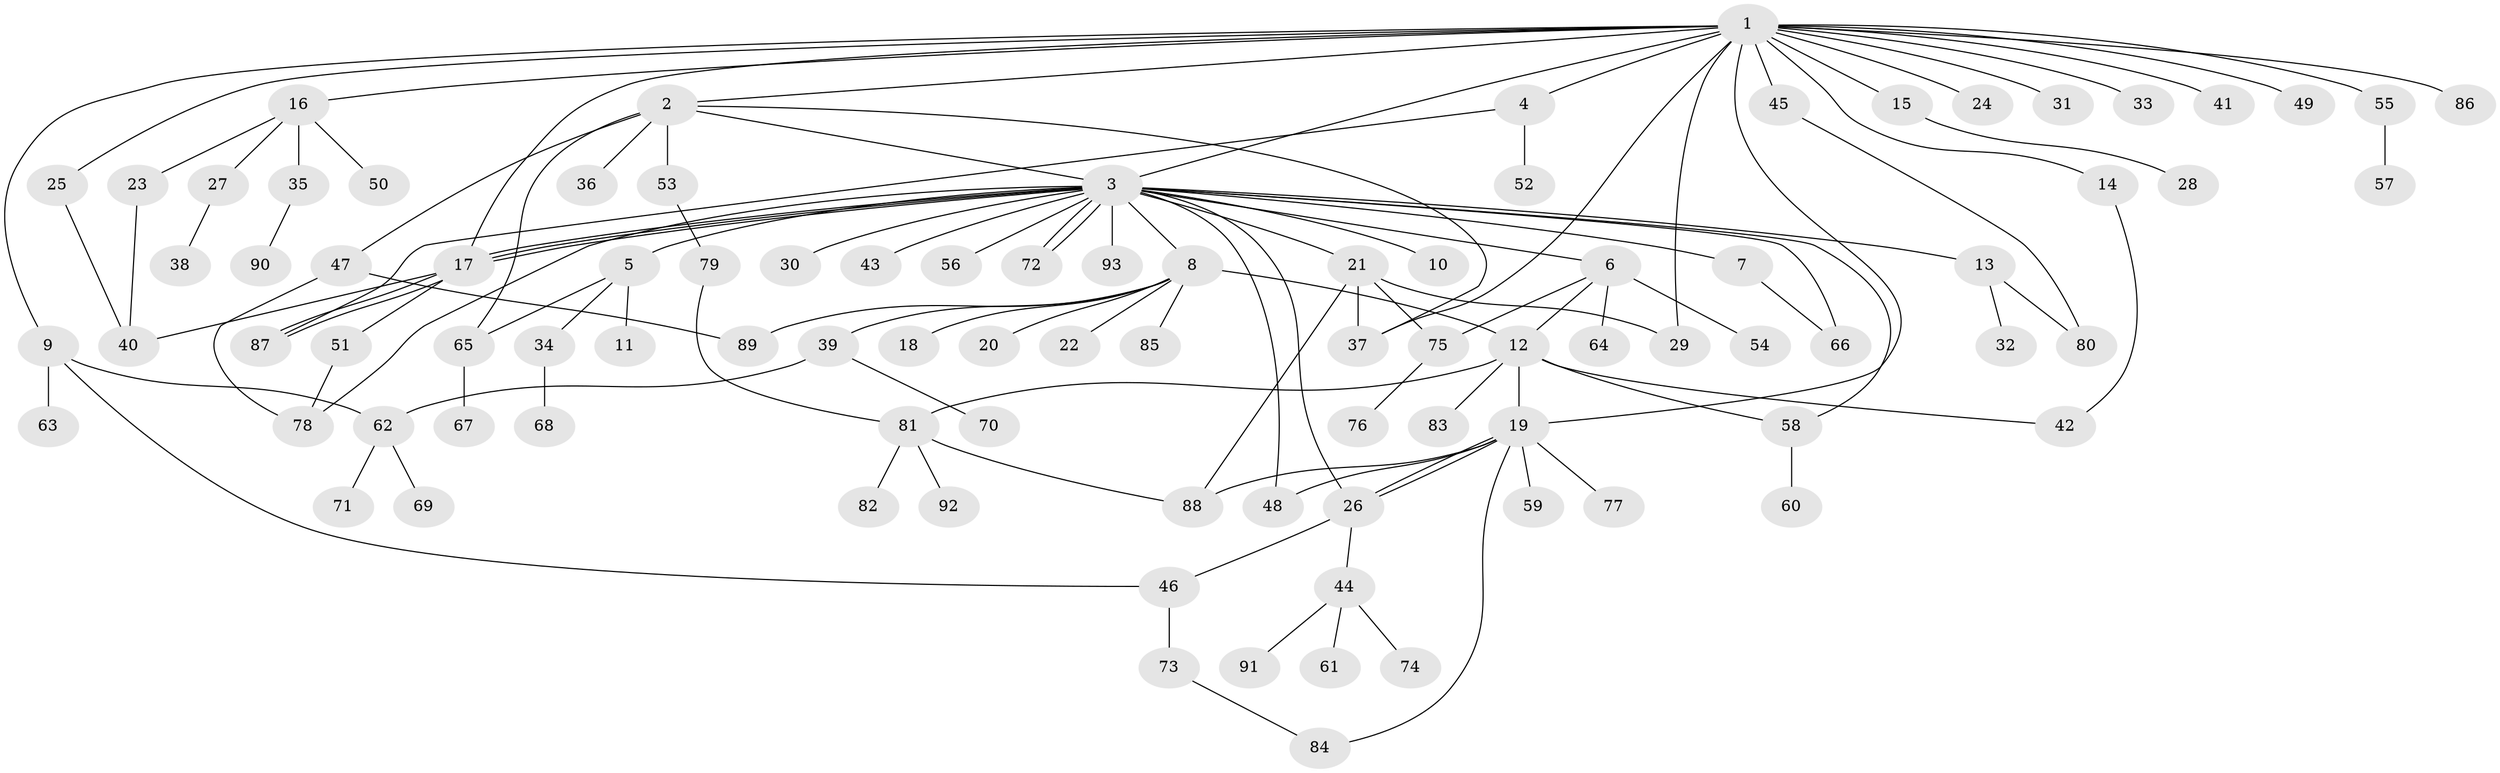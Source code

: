 // coarse degree distribution, {1: 0.9259259259259259, 13: 0.037037037037037035, 14: 0.037037037037037035}
// Generated by graph-tools (version 1.1) at 2025/51/03/04/25 21:51:18]
// undirected, 93 vertices, 124 edges
graph export_dot {
graph [start="1"]
  node [color=gray90,style=filled];
  1;
  2;
  3;
  4;
  5;
  6;
  7;
  8;
  9;
  10;
  11;
  12;
  13;
  14;
  15;
  16;
  17;
  18;
  19;
  20;
  21;
  22;
  23;
  24;
  25;
  26;
  27;
  28;
  29;
  30;
  31;
  32;
  33;
  34;
  35;
  36;
  37;
  38;
  39;
  40;
  41;
  42;
  43;
  44;
  45;
  46;
  47;
  48;
  49;
  50;
  51;
  52;
  53;
  54;
  55;
  56;
  57;
  58;
  59;
  60;
  61;
  62;
  63;
  64;
  65;
  66;
  67;
  68;
  69;
  70;
  71;
  72;
  73;
  74;
  75;
  76;
  77;
  78;
  79;
  80;
  81;
  82;
  83;
  84;
  85;
  86;
  87;
  88;
  89;
  90;
  91;
  92;
  93;
  1 -- 2;
  1 -- 3;
  1 -- 4;
  1 -- 9;
  1 -- 14;
  1 -- 15;
  1 -- 16;
  1 -- 17;
  1 -- 19;
  1 -- 24;
  1 -- 25;
  1 -- 29;
  1 -- 31;
  1 -- 33;
  1 -- 37;
  1 -- 41;
  1 -- 45;
  1 -- 49;
  1 -- 55;
  1 -- 86;
  2 -- 3;
  2 -- 36;
  2 -- 37;
  2 -- 47;
  2 -- 53;
  2 -- 65;
  3 -- 5;
  3 -- 6;
  3 -- 7;
  3 -- 8;
  3 -- 10;
  3 -- 13;
  3 -- 17;
  3 -- 17;
  3 -- 17;
  3 -- 21;
  3 -- 26;
  3 -- 30;
  3 -- 43;
  3 -- 48;
  3 -- 56;
  3 -- 58;
  3 -- 66;
  3 -- 72;
  3 -- 72;
  3 -- 78;
  3 -- 93;
  4 -- 52;
  4 -- 87;
  5 -- 11;
  5 -- 34;
  5 -- 65;
  6 -- 12;
  6 -- 54;
  6 -- 64;
  6 -- 75;
  7 -- 66;
  8 -- 12;
  8 -- 18;
  8 -- 20;
  8 -- 22;
  8 -- 39;
  8 -- 85;
  8 -- 89;
  9 -- 46;
  9 -- 62;
  9 -- 63;
  12 -- 19;
  12 -- 42;
  12 -- 58;
  12 -- 81;
  12 -- 83;
  13 -- 32;
  13 -- 80;
  14 -- 42;
  15 -- 28;
  16 -- 23;
  16 -- 27;
  16 -- 35;
  16 -- 50;
  17 -- 40;
  17 -- 51;
  17 -- 87;
  17 -- 87;
  19 -- 26;
  19 -- 26;
  19 -- 48;
  19 -- 59;
  19 -- 77;
  19 -- 84;
  19 -- 88;
  21 -- 29;
  21 -- 37;
  21 -- 75;
  21 -- 88;
  23 -- 40;
  25 -- 40;
  26 -- 44;
  26 -- 46;
  27 -- 38;
  34 -- 68;
  35 -- 90;
  39 -- 62;
  39 -- 70;
  44 -- 61;
  44 -- 74;
  44 -- 91;
  45 -- 80;
  46 -- 73;
  47 -- 78;
  47 -- 89;
  51 -- 78;
  53 -- 79;
  55 -- 57;
  58 -- 60;
  62 -- 69;
  62 -- 71;
  65 -- 67;
  73 -- 84;
  75 -- 76;
  79 -- 81;
  81 -- 82;
  81 -- 88;
  81 -- 92;
}
